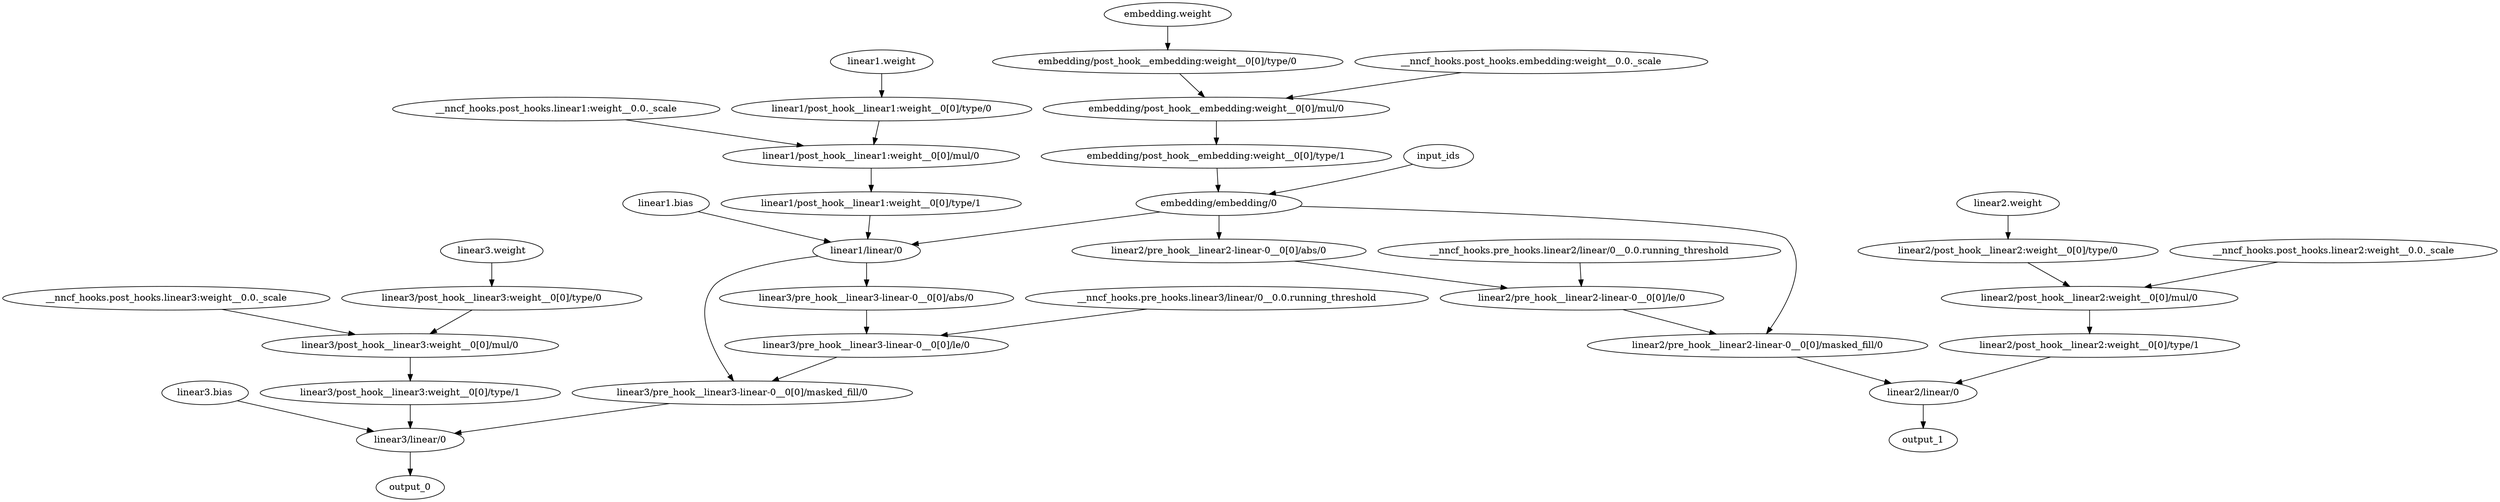 strict digraph {
input_ids [id=0, type="nncf_model_input", metatype=PTInputNoopMetatype];
"embedding.weight" [id=1, type="nncf_model_const", metatype=PTConstNoopMetatype];
"__nncf_hooks.post_hooks.embedding:weight__0.0._scale" [id=2, type="nncf_model_const", metatype=PTConstNoopMetatype];
"embedding/post_hook__embedding:weight__0[0]/type/0" [id=3, type=type, metatype=UnknownMetatype];
"embedding/post_hook__embedding:weight__0[0]/mul/0" [id=4, type=mul, metatype=PTMulMetatype];
"embedding/post_hook__embedding:weight__0[0]/type/1" [id=5, type=type, metatype=UnknownMetatype];
"embedding/embedding/0" [id=6, type=embedding, metatype=PTEmbeddingMetatype];
"linear1.weight" [id=7, type="nncf_model_const", metatype=PTConstNoopMetatype];
"__nncf_hooks.post_hooks.linear1:weight__0.0._scale" [id=8, type="nncf_model_const", metatype=PTConstNoopMetatype];
"linear1/post_hook__linear1:weight__0[0]/type/0" [id=9, type=type, metatype=UnknownMetatype];
"linear1/post_hook__linear1:weight__0[0]/mul/0" [id=10, type=mul, metatype=PTMulMetatype];
"linear1/post_hook__linear1:weight__0[0]/type/1" [id=11, type=type, metatype=UnknownMetatype];
"linear1.bias" [id=12, type="nncf_model_const", metatype=PTConstNoopMetatype];
"linear1/linear/0" [id=13, type=linear, metatype=PTLinearMetatype];
"linear3.weight" [id=14, type="nncf_model_const", metatype=PTConstNoopMetatype];
"__nncf_hooks.post_hooks.linear3:weight__0.0._scale" [id=15, type="nncf_model_const", metatype=PTConstNoopMetatype];
"linear3/post_hook__linear3:weight__0[0]/type/0" [id=16, type=type, metatype=UnknownMetatype];
"linear3/post_hook__linear3:weight__0[0]/mul/0" [id=17, type=mul, metatype=PTMulMetatype];
"linear3/post_hook__linear3:weight__0[0]/type/1" [id=18, type=type, metatype=UnknownMetatype];
"linear3.bias" [id=19, type="nncf_model_const", metatype=PTConstNoopMetatype];
"linear3/pre_hook__linear3-linear-0__0[0]/abs/0" [id=20, type=abs, metatype=PTAbsMetatype];
"__nncf_hooks.pre_hooks.linear3/linear/0__0.0.running_threshold" [id=21, type="nncf_model_const", metatype=PTConstNoopMetatype];
"linear3/pre_hook__linear3-linear-0__0[0]/le/0" [id=22, type=le, metatype=UnknownMetatype];
"linear3/pre_hook__linear3-linear-0__0[0]/masked_fill/0" [id=23, type="masked_fill", metatype=PTScatterMetatype];
"linear3/linear/0" [id=24, type=linear, metatype=PTLinearMetatype];
"linear2.weight" [id=25, type="nncf_model_const", metatype=PTConstNoopMetatype];
"__nncf_hooks.post_hooks.linear2:weight__0.0._scale" [id=26, type="nncf_model_const", metatype=PTConstNoopMetatype];
"linear2/post_hook__linear2:weight__0[0]/type/0" [id=27, type=type, metatype=UnknownMetatype];
"linear2/post_hook__linear2:weight__0[0]/mul/0" [id=28, type=mul, metatype=PTMulMetatype];
"linear2/post_hook__linear2:weight__0[0]/type/1" [id=29, type=type, metatype=UnknownMetatype];
"linear2/pre_hook__linear2-linear-0__0[0]/abs/0" [id=30, type=abs, metatype=PTAbsMetatype];
"__nncf_hooks.pre_hooks.linear2/linear/0__0.0.running_threshold" [id=31, type="nncf_model_const", metatype=PTConstNoopMetatype];
"linear2/pre_hook__linear2-linear-0__0[0]/le/0" [id=32, type=le, metatype=UnknownMetatype];
"linear2/pre_hook__linear2-linear-0__0[0]/masked_fill/0" [id=33, type="masked_fill", metatype=PTScatterMetatype];
"linear2/linear/0" [id=34, type=linear, metatype=PTLinearMetatype];
output_0 [id=35, type="nncf_model_output", metatype=PTOutputNoopMetatype];
output_1 [id=36, type="nncf_model_output", metatype=PTOutputNoopMetatype];
input_ids -> "embedding/embedding/0" [dtype=int, shape="(2, 8)", out_port_id=0, in_port_id=0];
"embedding.weight" -> "embedding/post_hook__embedding:weight__0[0]/type/0" [dtype=int, shape="(32, 2)", out_port_id=0, in_port_id=0];
"__nncf_hooks.post_hooks.embedding:weight__0.0._scale" -> "embedding/post_hook__embedding:weight__0[0]/mul/0" [dtype=float, shape="(32, 1)", out_port_id=0, in_port_id=1];
"embedding/post_hook__embedding:weight__0[0]/type/0" -> "embedding/post_hook__embedding:weight__0[0]/mul/0" [dtype=float, shape="(32, 2)", out_port_id=0, in_port_id=0];
"embedding/post_hook__embedding:weight__0[0]/mul/0" -> "embedding/post_hook__embedding:weight__0[0]/type/1" [dtype=float, shape="(32, 2)", out_port_id=0, in_port_id=0];
"embedding/post_hook__embedding:weight__0[0]/type/1" -> "embedding/embedding/0" [dtype=float, shape="(32, 2)", out_port_id=0, in_port_id=1];
"embedding/embedding/0" -> "linear1/linear/0" [dtype=float, shape="(2, 8, 2)", out_port_id=0, in_port_id=0];
"embedding/embedding/0" -> "linear2/pre_hook__linear2-linear-0__0[0]/abs/0" [dtype=float, shape="(2, 8, 2)", out_port_id=0, in_port_id=0];
"embedding/embedding/0" -> "linear2/pre_hook__linear2-linear-0__0[0]/masked_fill/0" [dtype=float, shape="(2, 8, 2)", out_port_id=0, in_port_id=0];
"linear1.weight" -> "linear1/post_hook__linear1:weight__0[0]/type/0" [dtype=int, shape="(3, 2)", out_port_id=0, in_port_id=0];
"__nncf_hooks.post_hooks.linear1:weight__0.0._scale" -> "linear1/post_hook__linear1:weight__0[0]/mul/0" [dtype=float, shape="(3, 1)", out_port_id=0, in_port_id=1];
"linear1/post_hook__linear1:weight__0[0]/type/0" -> "linear1/post_hook__linear1:weight__0[0]/mul/0" [dtype=float, shape="(3, 2)", out_port_id=0, in_port_id=0];
"linear1/post_hook__linear1:weight__0[0]/mul/0" -> "linear1/post_hook__linear1:weight__0[0]/type/1" [dtype=float, shape="(3, 2)", out_port_id=0, in_port_id=0];
"linear1/post_hook__linear1:weight__0[0]/type/1" -> "linear1/linear/0" [dtype=float, shape="(3, 2)", out_port_id=0, in_port_id=1];
"linear1.bias" -> "linear1/linear/0" [dtype=float, shape="(3,)", out_port_id=0, in_port_id=2];
"linear1/linear/0" -> "linear3/pre_hook__linear3-linear-0__0[0]/abs/0" [dtype=float, shape="(2, 8, 3)", out_port_id=0, in_port_id=0];
"linear1/linear/0" -> "linear3/pre_hook__linear3-linear-0__0[0]/masked_fill/0" [dtype=float, shape="(2, 8, 3)", out_port_id=0, in_port_id=0];
"linear3.weight" -> "linear3/post_hook__linear3:weight__0[0]/type/0" [dtype=int, shape="(5, 3)", out_port_id=0, in_port_id=0];
"__nncf_hooks.post_hooks.linear3:weight__0.0._scale" -> "linear3/post_hook__linear3:weight__0[0]/mul/0" [dtype=float, shape="(5, 1)", out_port_id=0, in_port_id=1];
"linear3/post_hook__linear3:weight__0[0]/type/0" -> "linear3/post_hook__linear3:weight__0[0]/mul/0" [dtype=float, shape="(5, 3)", out_port_id=0, in_port_id=0];
"linear3/post_hook__linear3:weight__0[0]/mul/0" -> "linear3/post_hook__linear3:weight__0[0]/type/1" [dtype=float, shape="(5, 3)", out_port_id=0, in_port_id=0];
"linear3/post_hook__linear3:weight__0[0]/type/1" -> "linear3/linear/0" [dtype=float, shape="(5, 3)", out_port_id=0, in_port_id=1];
"linear3.bias" -> "linear3/linear/0" [dtype=float, shape="(5,)", out_port_id=0, in_port_id=2];
"linear3/pre_hook__linear3-linear-0__0[0]/abs/0" -> "linear3/pre_hook__linear3-linear-0__0[0]/le/0" [dtype=float, shape="(2, 8, 3)", out_port_id=0, in_port_id=0];
"__nncf_hooks.pre_hooks.linear3/linear/0__0.0.running_threshold" -> "linear3/pre_hook__linear3-linear-0__0[0]/le/0" [dtype=float, shape="()", out_port_id=0, in_port_id=1];
"linear3/pre_hook__linear3-linear-0__0[0]/le/0" -> "linear3/pre_hook__linear3-linear-0__0[0]/masked_fill/0" [dtype=int, shape="(2, 8, 3)", out_port_id=0, in_port_id=1];
"linear3/pre_hook__linear3-linear-0__0[0]/masked_fill/0" -> "linear3/linear/0" [dtype=float, shape="(2, 8, 3)", out_port_id=0, in_port_id=0];
"linear3/linear/0" -> output_0 [dtype=float, shape="(2, 8, 5)", out_port_id=0, in_port_id=0];
"linear2.weight" -> "linear2/post_hook__linear2:weight__0[0]/type/0" [dtype=int, shape="(4, 2)", out_port_id=0, in_port_id=0];
"__nncf_hooks.post_hooks.linear2:weight__0.0._scale" -> "linear2/post_hook__linear2:weight__0[0]/mul/0" [dtype=float, shape="(4, 1)", out_port_id=0, in_port_id=1];
"linear2/post_hook__linear2:weight__0[0]/type/0" -> "linear2/post_hook__linear2:weight__0[0]/mul/0" [dtype=float, shape="(4, 2)", out_port_id=0, in_port_id=0];
"linear2/post_hook__linear2:weight__0[0]/mul/0" -> "linear2/post_hook__linear2:weight__0[0]/type/1" [dtype=float, shape="(4, 2)", out_port_id=0, in_port_id=0];
"linear2/post_hook__linear2:weight__0[0]/type/1" -> "linear2/linear/0" [dtype=float, shape="(4, 2)", out_port_id=0, in_port_id=1];
"linear2/pre_hook__linear2-linear-0__0[0]/abs/0" -> "linear2/pre_hook__linear2-linear-0__0[0]/le/0" [dtype=float, shape="(2, 8, 2)", out_port_id=0, in_port_id=0];
"__nncf_hooks.pre_hooks.linear2/linear/0__0.0.running_threshold" -> "linear2/pre_hook__linear2-linear-0__0[0]/le/0" [dtype=float, shape="()", out_port_id=0, in_port_id=1];
"linear2/pre_hook__linear2-linear-0__0[0]/le/0" -> "linear2/pre_hook__linear2-linear-0__0[0]/masked_fill/0" [dtype=int, shape="(2, 8, 2)", out_port_id=0, in_port_id=1];
"linear2/pre_hook__linear2-linear-0__0[0]/masked_fill/0" -> "linear2/linear/0" [dtype=float, shape="(2, 8, 2)", out_port_id=0, in_port_id=0];
"linear2/linear/0" -> output_1 [dtype=float, shape="(2, 8, 4)", out_port_id=0, in_port_id=0];
}

